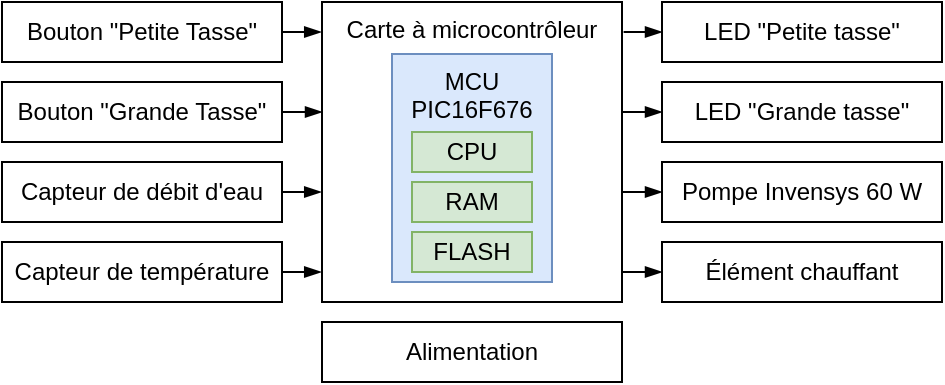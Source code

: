 <mxfile version="22.1.16" type="device">
  <diagram name="Page-1" id="2IItIkh58UbBTl-Ynkhy">
    <mxGraphModel dx="574" dy="82" grid="1" gridSize="10" guides="1" tooltips="1" connect="1" arrows="1" fold="1" page="1" pageScale="1" pageWidth="500" pageHeight="300" math="0" shadow="0">
      <root>
        <mxCell id="0" />
        <mxCell id="1" parent="0" />
        <mxCell id="s-xfxx-hKlLSCwK8wh86-1" value="Bouton &quot;Petite Tasse&quot;" style="rounded=0;whiteSpace=wrap;html=1;" vertex="1" parent="1">
          <mxGeometry x="40" y="340" width="140" height="30" as="geometry" />
        </mxCell>
        <mxCell id="s-xfxx-hKlLSCwK8wh86-2" value="Bouton &quot;Grande Tasse&quot;" style="rounded=0;whiteSpace=wrap;html=1;" vertex="1" parent="1">
          <mxGeometry x="40" y="380" width="140" height="30" as="geometry" />
        </mxCell>
        <mxCell id="s-xfxx-hKlLSCwK8wh86-3" value="Capteur de débit d&#39;eau" style="rounded=0;whiteSpace=wrap;html=1;" vertex="1" parent="1">
          <mxGeometry x="40" y="420" width="140" height="30" as="geometry" />
        </mxCell>
        <mxCell id="s-xfxx-hKlLSCwK8wh86-4" value="Capteur de température" style="rounded=0;whiteSpace=wrap;html=1;" vertex="1" parent="1">
          <mxGeometry x="40" y="460" width="140" height="30" as="geometry" />
        </mxCell>
        <mxCell id="s-xfxx-hKlLSCwK8wh86-5" value="Carte à microcontrôleur" style="rounded=0;whiteSpace=wrap;html=1;verticalAlign=top;" vertex="1" parent="1">
          <mxGeometry x="200" y="340" width="150" height="150" as="geometry" />
        </mxCell>
        <mxCell id="s-xfxx-hKlLSCwK8wh86-6" value="MCU&lt;br&gt;PIC16F676" style="rounded=0;whiteSpace=wrap;html=1;fillColor=#dae8fc;strokeColor=#6c8ebf;verticalAlign=top;" vertex="1" parent="1">
          <mxGeometry x="235" y="366" width="80" height="114" as="geometry" />
        </mxCell>
        <mxCell id="s-xfxx-hKlLSCwK8wh86-7" value="LED &quot;Grande tasse&quot;" style="rounded=0;whiteSpace=wrap;html=1;" vertex="1" parent="1">
          <mxGeometry x="370" y="380" width="140" height="30" as="geometry" />
        </mxCell>
        <mxCell id="s-xfxx-hKlLSCwK8wh86-8" value="LED &quot;Petite tasse&quot;" style="rounded=0;whiteSpace=wrap;html=1;" vertex="1" parent="1">
          <mxGeometry x="370" y="340" width="140" height="30" as="geometry" />
        </mxCell>
        <mxCell id="s-xfxx-hKlLSCwK8wh86-9" value="Pompe Invensys 60 W" style="rounded=0;whiteSpace=wrap;html=1;" vertex="1" parent="1">
          <mxGeometry x="370" y="420" width="140" height="30" as="geometry" />
        </mxCell>
        <mxCell id="s-xfxx-hKlLSCwK8wh86-10" value="Élément chauffant" style="rounded=0;whiteSpace=wrap;html=1;" vertex="1" parent="1">
          <mxGeometry x="370" y="460" width="140" height="30" as="geometry" />
        </mxCell>
        <mxCell id="s-xfxx-hKlLSCwK8wh86-11" value="Alimentation" style="rounded=0;whiteSpace=wrap;html=1;" vertex="1" parent="1">
          <mxGeometry x="200" y="500" width="150" height="30" as="geometry" />
        </mxCell>
        <mxCell id="s-xfxx-hKlLSCwK8wh86-12" style="edgeStyle=orthogonalEdgeStyle;rounded=0;orthogonalLoop=1;jettySize=auto;html=1;exitX=1;exitY=0.5;exitDx=0;exitDy=0;entryX=-0.003;entryY=0.099;entryDx=0;entryDy=0;entryPerimeter=0;endArrow=blockThin;endFill=1;" edge="1" parent="1" source="s-xfxx-hKlLSCwK8wh86-1" target="s-xfxx-hKlLSCwK8wh86-5">
          <mxGeometry relative="1" as="geometry" />
        </mxCell>
        <mxCell id="s-xfxx-hKlLSCwK8wh86-13" style="edgeStyle=orthogonalEdgeStyle;rounded=0;orthogonalLoop=1;jettySize=auto;html=1;exitX=1;exitY=0.5;exitDx=0;exitDy=0;entryX=0;entryY=0.363;entryDx=0;entryDy=0;entryPerimeter=0;endArrow=blockThin;endFill=1;" edge="1" parent="1" source="s-xfxx-hKlLSCwK8wh86-2" target="s-xfxx-hKlLSCwK8wh86-5">
          <mxGeometry relative="1" as="geometry" />
        </mxCell>
        <mxCell id="s-xfxx-hKlLSCwK8wh86-14" style="edgeStyle=orthogonalEdgeStyle;rounded=0;orthogonalLoop=1;jettySize=auto;html=1;exitX=1;exitY=0.5;exitDx=0;exitDy=0;entryX=-0.003;entryY=0.629;entryDx=0;entryDy=0;entryPerimeter=0;endArrow=blockThin;endFill=1;" edge="1" parent="1" source="s-xfxx-hKlLSCwK8wh86-3" target="s-xfxx-hKlLSCwK8wh86-5">
          <mxGeometry relative="1" as="geometry" />
        </mxCell>
        <mxCell id="s-xfxx-hKlLSCwK8wh86-15" style="edgeStyle=orthogonalEdgeStyle;rounded=0;orthogonalLoop=1;jettySize=auto;html=1;exitX=1;exitY=0.5;exitDx=0;exitDy=0;entryX=-0.003;entryY=0.896;entryDx=0;entryDy=0;entryPerimeter=0;endArrow=blockThin;endFill=1;" edge="1" parent="1" source="s-xfxx-hKlLSCwK8wh86-4" target="s-xfxx-hKlLSCwK8wh86-5">
          <mxGeometry relative="1" as="geometry" />
        </mxCell>
        <mxCell id="s-xfxx-hKlLSCwK8wh86-16" style="edgeStyle=orthogonalEdgeStyle;rounded=0;orthogonalLoop=1;jettySize=auto;html=1;exitX=0;exitY=0.5;exitDx=0;exitDy=0;entryX=1.005;entryY=0.104;entryDx=0;entryDy=0;entryPerimeter=0;startArrow=blockThin;startFill=1;endArrow=none;endFill=0;" edge="1" parent="1" source="s-xfxx-hKlLSCwK8wh86-8" target="s-xfxx-hKlLSCwK8wh86-5">
          <mxGeometry relative="1" as="geometry" />
        </mxCell>
        <mxCell id="s-xfxx-hKlLSCwK8wh86-17" style="edgeStyle=orthogonalEdgeStyle;rounded=0;orthogonalLoop=1;jettySize=auto;html=1;exitX=0;exitY=0.5;exitDx=0;exitDy=0;entryX=1;entryY=0.368;entryDx=0;entryDy=0;entryPerimeter=0;startArrow=blockThin;startFill=1;endArrow=none;endFill=0;" edge="1" parent="1" source="s-xfxx-hKlLSCwK8wh86-7" target="s-xfxx-hKlLSCwK8wh86-5">
          <mxGeometry relative="1" as="geometry" />
        </mxCell>
        <mxCell id="s-xfxx-hKlLSCwK8wh86-18" style="edgeStyle=orthogonalEdgeStyle;rounded=0;orthogonalLoop=1;jettySize=auto;html=1;exitX=0;exitY=0.5;exitDx=0;exitDy=0;entryX=1;entryY=0.635;entryDx=0;entryDy=0;entryPerimeter=0;startArrow=blockThin;startFill=1;endArrow=none;endFill=0;" edge="1" parent="1" source="s-xfxx-hKlLSCwK8wh86-9" target="s-xfxx-hKlLSCwK8wh86-5">
          <mxGeometry relative="1" as="geometry" />
        </mxCell>
        <mxCell id="s-xfxx-hKlLSCwK8wh86-19" style="edgeStyle=orthogonalEdgeStyle;rounded=0;orthogonalLoop=1;jettySize=auto;html=1;exitX=0;exitY=0.5;exitDx=0;exitDy=0;entryX=1;entryY=0.901;entryDx=0;entryDy=0;entryPerimeter=0;startArrow=blockThin;startFill=1;endArrow=none;endFill=0;" edge="1" parent="1" source="s-xfxx-hKlLSCwK8wh86-10" target="s-xfxx-hKlLSCwK8wh86-5">
          <mxGeometry relative="1" as="geometry" />
        </mxCell>
        <mxCell id="s-xfxx-hKlLSCwK8wh86-20" value="CPU" style="rounded=0;whiteSpace=wrap;html=1;fillColor=#d5e8d4;strokeColor=#82b366;" vertex="1" parent="1">
          <mxGeometry x="245" y="405" width="60" height="20" as="geometry" />
        </mxCell>
        <mxCell id="s-xfxx-hKlLSCwK8wh86-21" value="RAM" style="rounded=0;whiteSpace=wrap;html=1;fillColor=#d5e8d4;strokeColor=#82b366;" vertex="1" parent="1">
          <mxGeometry x="245" y="430" width="60" height="20" as="geometry" />
        </mxCell>
        <mxCell id="s-xfxx-hKlLSCwK8wh86-22" value="FLASH" style="rounded=0;whiteSpace=wrap;html=1;fillColor=#d5e8d4;strokeColor=#82b366;" vertex="1" parent="1">
          <mxGeometry x="245" y="455" width="60" height="20" as="geometry" />
        </mxCell>
      </root>
    </mxGraphModel>
  </diagram>
</mxfile>
